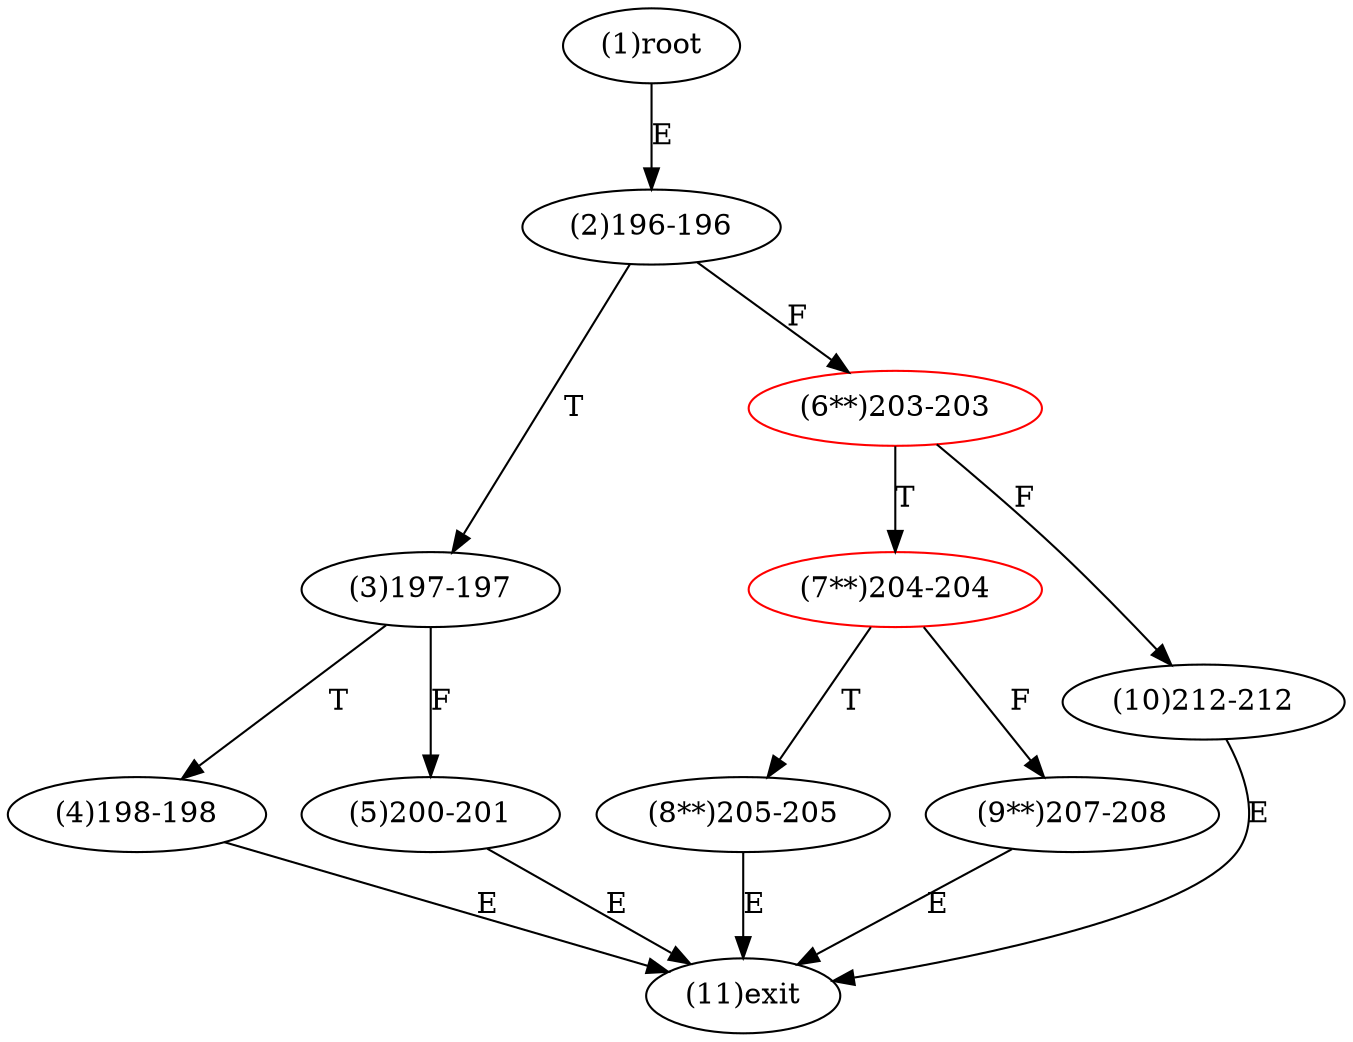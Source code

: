 digraph "" { 
1[ label="(1)root"];
2[ label="(2)196-196"];
3[ label="(3)197-197"];
4[ label="(4)198-198"];
5[ label="(5)200-201"];
6[ label="(6**)203-203",color=red];
7[ label="(7**)204-204",color=red];
8[ label="(8**)205-205"];
9[ label="(9**)207-208"];
10[ label="(10)212-212"];
11[ label="(11)exit"];
1->2[ label="E"];
2->6[ label="F"];
2->3[ label="T"];
3->5[ label="F"];
3->4[ label="T"];
4->11[ label="E"];
5->11[ label="E"];
6->10[ label="F"];
6->7[ label="T"];
7->9[ label="F"];
7->8[ label="T"];
8->11[ label="E"];
9->11[ label="E"];
10->11[ label="E"];
}